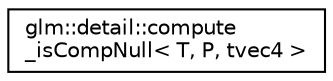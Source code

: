 digraph "Graphical Class Hierarchy"
{
  edge [fontname="Helvetica",fontsize="10",labelfontname="Helvetica",labelfontsize="10"];
  node [fontname="Helvetica",fontsize="10",shape=record];
  rankdir="LR";
  Node1 [label="glm::detail::compute\l_isCompNull\< T, P, tvec4 \>",height=0.2,width=0.4,color="black", fillcolor="white", style="filled",URL="$structglm_1_1detail_1_1compute__is_comp_null_3_01_t_00_01_p_00_01tvec4_01_4.html"];
}
